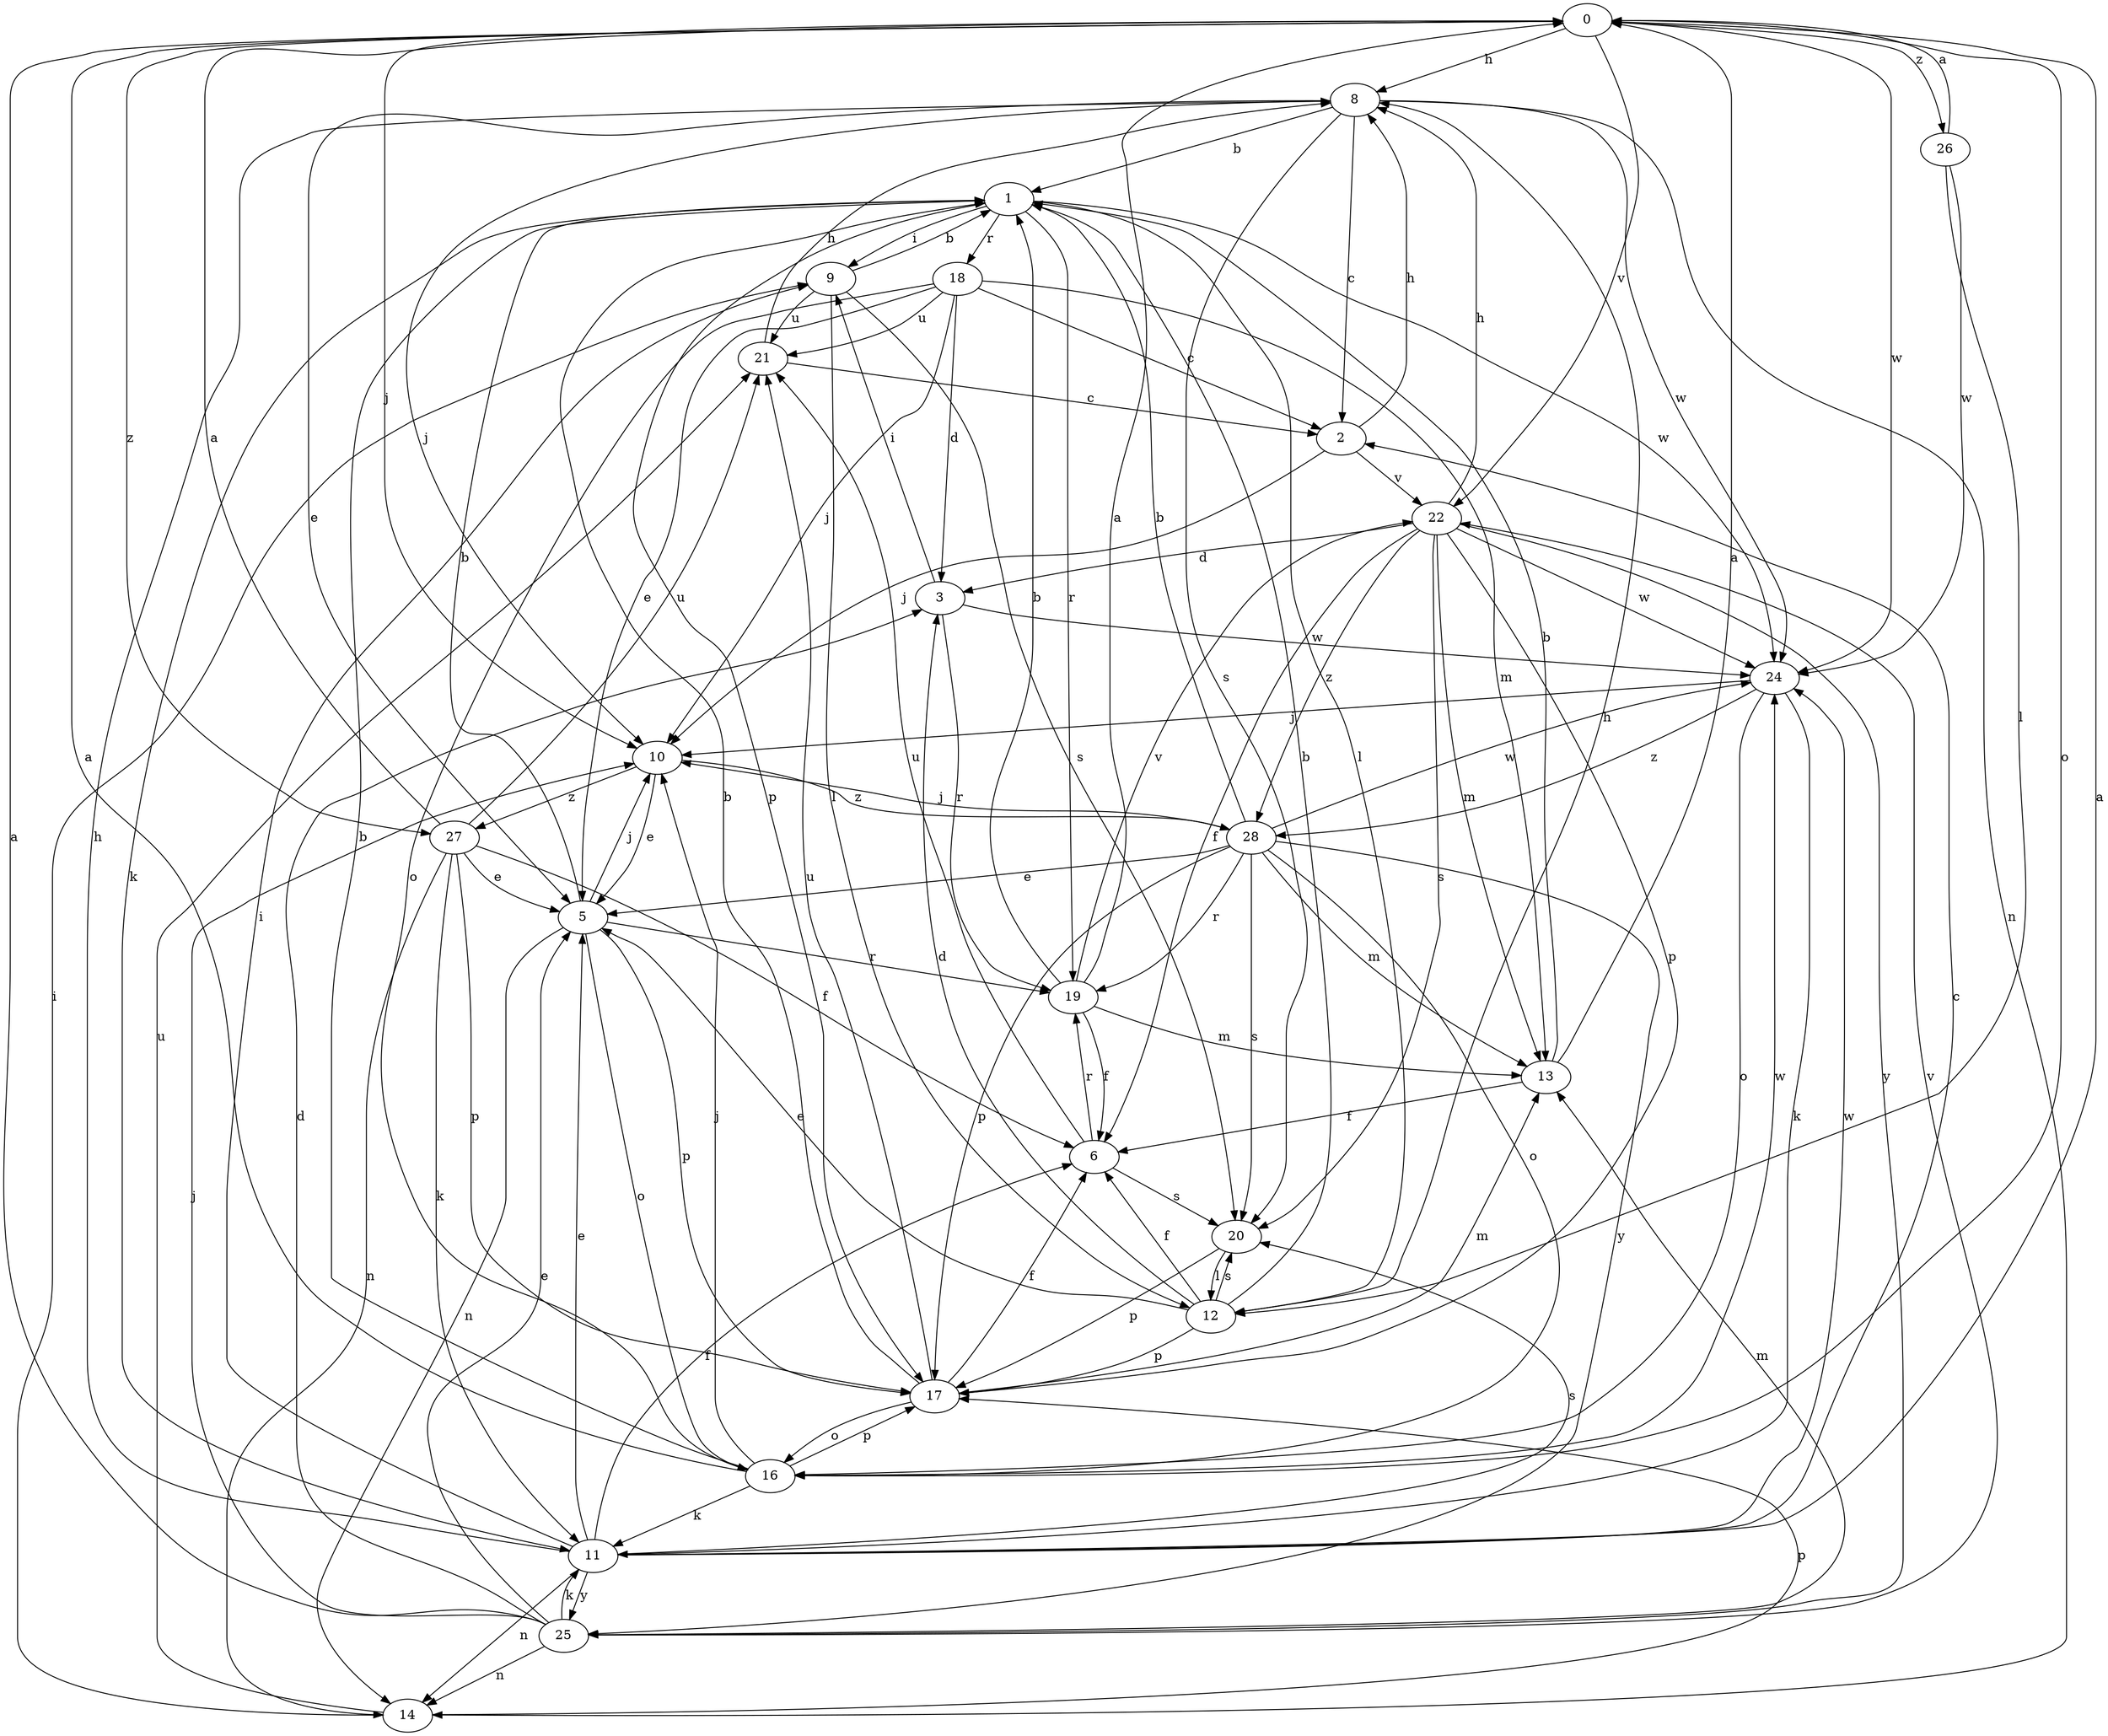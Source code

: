 strict digraph  {
0;
1;
2;
3;
5;
6;
8;
9;
10;
11;
12;
13;
14;
16;
17;
18;
19;
20;
21;
22;
24;
25;
26;
27;
28;
0 -> 8  [label=h];
0 -> 10  [label=j];
0 -> 16  [label=o];
0 -> 22  [label=v];
0 -> 24  [label=w];
0 -> 26  [label=z];
0 -> 27  [label=z];
1 -> 9  [label=i];
1 -> 11  [label=k];
1 -> 12  [label=l];
1 -> 17  [label=p];
1 -> 18  [label=r];
1 -> 19  [label=r];
1 -> 24  [label=w];
2 -> 8  [label=h];
2 -> 10  [label=j];
2 -> 22  [label=v];
3 -> 9  [label=i];
3 -> 19  [label=r];
3 -> 24  [label=w];
5 -> 1  [label=b];
5 -> 10  [label=j];
5 -> 14  [label=n];
5 -> 16  [label=o];
5 -> 17  [label=p];
5 -> 19  [label=r];
6 -> 19  [label=r];
6 -> 20  [label=s];
6 -> 21  [label=u];
8 -> 1  [label=b];
8 -> 2  [label=c];
8 -> 5  [label=e];
8 -> 10  [label=j];
8 -> 14  [label=n];
8 -> 20  [label=s];
8 -> 24  [label=w];
9 -> 1  [label=b];
9 -> 12  [label=l];
9 -> 20  [label=s];
9 -> 21  [label=u];
10 -> 5  [label=e];
10 -> 27  [label=z];
10 -> 28  [label=z];
11 -> 0  [label=a];
11 -> 2  [label=c];
11 -> 5  [label=e];
11 -> 6  [label=f];
11 -> 8  [label=h];
11 -> 9  [label=i];
11 -> 14  [label=n];
11 -> 20  [label=s];
11 -> 24  [label=w];
11 -> 25  [label=y];
12 -> 1  [label=b];
12 -> 3  [label=d];
12 -> 5  [label=e];
12 -> 6  [label=f];
12 -> 8  [label=h];
12 -> 17  [label=p];
12 -> 20  [label=s];
13 -> 0  [label=a];
13 -> 1  [label=b];
13 -> 6  [label=f];
14 -> 9  [label=i];
14 -> 17  [label=p];
14 -> 21  [label=u];
16 -> 0  [label=a];
16 -> 1  [label=b];
16 -> 10  [label=j];
16 -> 11  [label=k];
16 -> 17  [label=p];
16 -> 24  [label=w];
17 -> 1  [label=b];
17 -> 6  [label=f];
17 -> 13  [label=m];
17 -> 16  [label=o];
17 -> 21  [label=u];
18 -> 2  [label=c];
18 -> 3  [label=d];
18 -> 5  [label=e];
18 -> 10  [label=j];
18 -> 13  [label=m];
18 -> 16  [label=o];
18 -> 21  [label=u];
19 -> 0  [label=a];
19 -> 1  [label=b];
19 -> 6  [label=f];
19 -> 13  [label=m];
19 -> 22  [label=v];
20 -> 12  [label=l];
20 -> 17  [label=p];
21 -> 2  [label=c];
21 -> 8  [label=h];
22 -> 3  [label=d];
22 -> 6  [label=f];
22 -> 8  [label=h];
22 -> 13  [label=m];
22 -> 17  [label=p];
22 -> 20  [label=s];
22 -> 24  [label=w];
22 -> 25  [label=y];
22 -> 28  [label=z];
24 -> 10  [label=j];
24 -> 11  [label=k];
24 -> 16  [label=o];
24 -> 28  [label=z];
25 -> 0  [label=a];
25 -> 3  [label=d];
25 -> 5  [label=e];
25 -> 10  [label=j];
25 -> 11  [label=k];
25 -> 13  [label=m];
25 -> 14  [label=n];
25 -> 22  [label=v];
26 -> 0  [label=a];
26 -> 12  [label=l];
26 -> 24  [label=w];
27 -> 0  [label=a];
27 -> 5  [label=e];
27 -> 6  [label=f];
27 -> 11  [label=k];
27 -> 14  [label=n];
27 -> 17  [label=p];
27 -> 21  [label=u];
28 -> 1  [label=b];
28 -> 5  [label=e];
28 -> 10  [label=j];
28 -> 13  [label=m];
28 -> 16  [label=o];
28 -> 17  [label=p];
28 -> 19  [label=r];
28 -> 20  [label=s];
28 -> 24  [label=w];
28 -> 25  [label=y];
}
